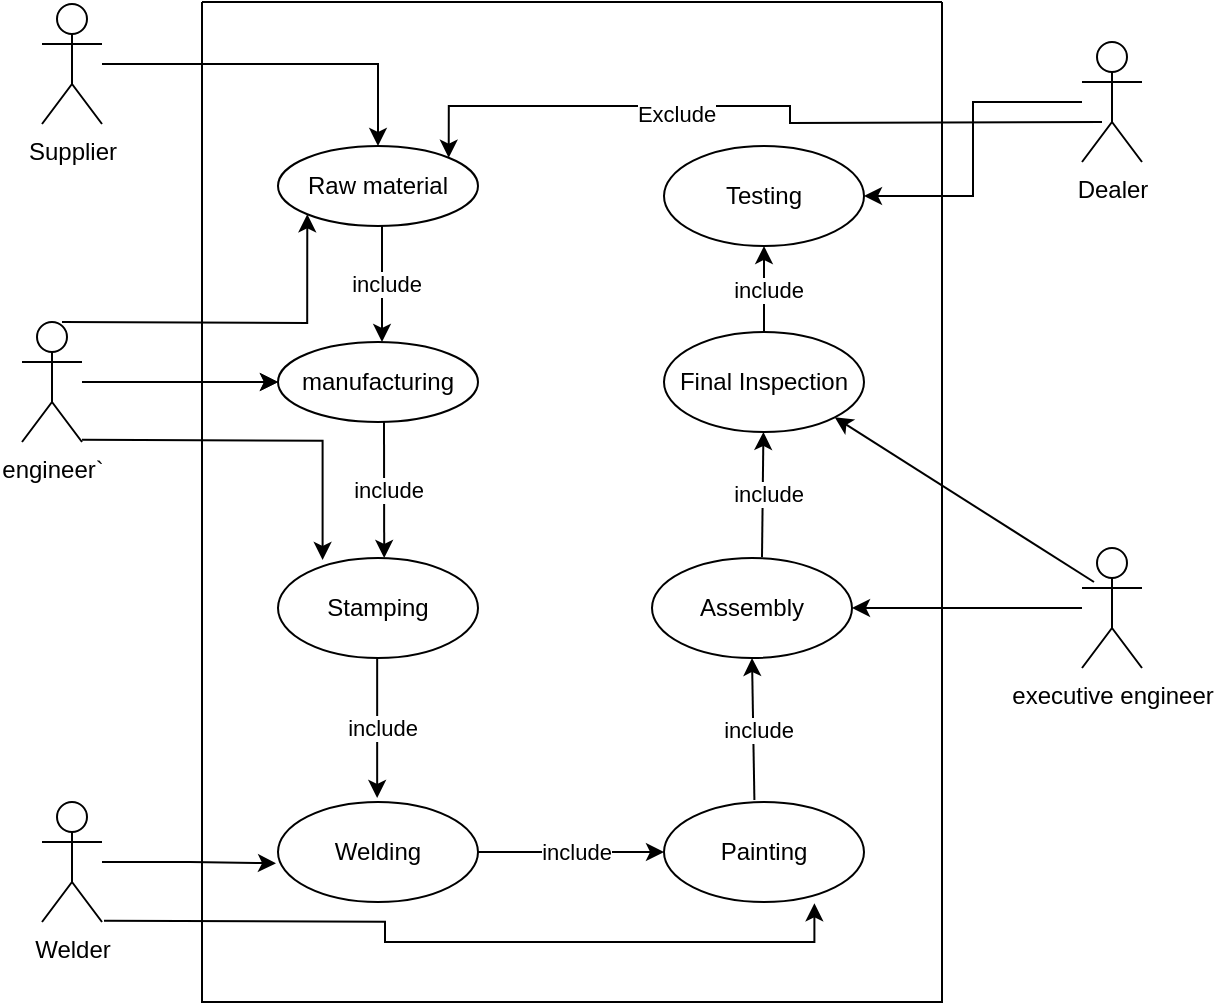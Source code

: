 <mxfile version="20.4.0" type="github">
  <diagram id="5f2H_LahNqMgy_ki65aN" name="Page-1">
    <mxGraphModel dx="658" dy="371" grid="1" gridSize="10" guides="1" tooltips="1" connect="1" arrows="1" fold="1" page="1" pageScale="1" pageWidth="850" pageHeight="1100" math="0" shadow="0">
      <root>
        <mxCell id="0" />
        <mxCell id="1" parent="0" />
        <mxCell id="vbyBboyBpk1uMVSNFhkl-1" value="Raw material" style="ellipse;whiteSpace=wrap;html=1;" vertex="1" parent="1">
          <mxGeometry x="238" y="72" width="100" height="40" as="geometry" />
        </mxCell>
        <mxCell id="vbyBboyBpk1uMVSNFhkl-2" value="manufacturing" style="ellipse;whiteSpace=wrap;html=1;" vertex="1" parent="1">
          <mxGeometry x="238" y="170" width="100" height="40" as="geometry" />
        </mxCell>
        <mxCell id="vbyBboyBpk1uMVSNFhkl-3" value="Stamping" style="ellipse;whiteSpace=wrap;html=1;" vertex="1" parent="1">
          <mxGeometry x="238" y="278" width="100" height="50" as="geometry" />
        </mxCell>
        <mxCell id="vbyBboyBpk1uMVSNFhkl-4" value="Welding" style="ellipse;whiteSpace=wrap;html=1;" vertex="1" parent="1">
          <mxGeometry x="238" y="400" width="100" height="50" as="geometry" />
        </mxCell>
        <mxCell id="vbyBboyBpk1uMVSNFhkl-5" value="Painting" style="ellipse;whiteSpace=wrap;html=1;" vertex="1" parent="1">
          <mxGeometry x="431" y="400" width="100" height="50" as="geometry" />
        </mxCell>
        <mxCell id="vbyBboyBpk1uMVSNFhkl-6" value="Assembly" style="ellipse;whiteSpace=wrap;html=1;" vertex="1" parent="1">
          <mxGeometry x="425" y="278" width="100" height="50" as="geometry" />
        </mxCell>
        <mxCell id="vbyBboyBpk1uMVSNFhkl-7" value="Final Inspection" style="ellipse;whiteSpace=wrap;html=1;" vertex="1" parent="1">
          <mxGeometry x="431" y="165" width="100" height="50" as="geometry" />
        </mxCell>
        <mxCell id="vbyBboyBpk1uMVSNFhkl-8" value="Testing" style="ellipse;whiteSpace=wrap;html=1;" vertex="1" parent="1">
          <mxGeometry x="431" y="72" width="100" height="50" as="geometry" />
        </mxCell>
        <mxCell id="vbyBboyBpk1uMVSNFhkl-10" style="edgeStyle=orthogonalEdgeStyle;rounded=0;orthogonalLoop=1;jettySize=auto;html=1;" edge="1" parent="1" source="vbyBboyBpk1uMVSNFhkl-9" target="vbyBboyBpk1uMVSNFhkl-1">
          <mxGeometry relative="1" as="geometry" />
        </mxCell>
        <mxCell id="vbyBboyBpk1uMVSNFhkl-9" value="Supplier" style="shape=umlActor;verticalLabelPosition=bottom;verticalAlign=top;html=1;outlineConnect=0;" vertex="1" parent="1">
          <mxGeometry x="120" y="1" width="30" height="60" as="geometry" />
        </mxCell>
        <mxCell id="vbyBboyBpk1uMVSNFhkl-13" value="" style="edgeStyle=orthogonalEdgeStyle;rounded=0;orthogonalLoop=1;jettySize=auto;html=1;" edge="1" parent="1" source="vbyBboyBpk1uMVSNFhkl-11" target="vbyBboyBpk1uMVSNFhkl-2">
          <mxGeometry relative="1" as="geometry" />
        </mxCell>
        <mxCell id="vbyBboyBpk1uMVSNFhkl-33" value="" style="edgeStyle=orthogonalEdgeStyle;rounded=0;orthogonalLoop=1;jettySize=auto;html=1;" edge="1" parent="1" source="vbyBboyBpk1uMVSNFhkl-11" target="vbyBboyBpk1uMVSNFhkl-2">
          <mxGeometry relative="1" as="geometry" />
        </mxCell>
        <mxCell id="vbyBboyBpk1uMVSNFhkl-11" value="engineer`" style="shape=umlActor;verticalLabelPosition=bottom;verticalAlign=top;html=1;outlineConnect=0;" vertex="1" parent="1">
          <mxGeometry x="110" y="160" width="30" height="60" as="geometry" />
        </mxCell>
        <mxCell id="vbyBboyBpk1uMVSNFhkl-17" value="" style="endArrow=classic;html=1;rounded=0;" edge="1" parent="1">
          <mxGeometry relative="1" as="geometry">
            <mxPoint x="290" y="112" as="sourcePoint" />
            <mxPoint x="290" y="170" as="targetPoint" />
          </mxGeometry>
        </mxCell>
        <mxCell id="vbyBboyBpk1uMVSNFhkl-18" value="include" style="edgeLabel;resizable=0;html=1;align=center;verticalAlign=middle;" connectable="0" vertex="1" parent="vbyBboyBpk1uMVSNFhkl-17">
          <mxGeometry relative="1" as="geometry">
            <mxPoint x="2" as="offset" />
          </mxGeometry>
        </mxCell>
        <mxCell id="vbyBboyBpk1uMVSNFhkl-20" value="" style="endArrow=classic;html=1;rounded=0;entryX=0.531;entryY=0;entryDx=0;entryDy=0;entryPerimeter=0;" edge="1" parent="1" target="vbyBboyBpk1uMVSNFhkl-3">
          <mxGeometry relative="1" as="geometry">
            <mxPoint x="291" y="210" as="sourcePoint" />
            <mxPoint x="291" y="270" as="targetPoint" />
          </mxGeometry>
        </mxCell>
        <mxCell id="vbyBboyBpk1uMVSNFhkl-21" value="include" style="edgeLabel;resizable=0;html=1;align=center;verticalAlign=middle;" connectable="0" vertex="1" parent="vbyBboyBpk1uMVSNFhkl-20">
          <mxGeometry relative="1" as="geometry">
            <mxPoint x="2" as="offset" />
          </mxGeometry>
        </mxCell>
        <mxCell id="vbyBboyBpk1uMVSNFhkl-22" value="" style="endArrow=classic;html=1;rounded=0;" edge="1" parent="1">
          <mxGeometry relative="1" as="geometry">
            <mxPoint x="287.58" y="328" as="sourcePoint" />
            <mxPoint x="287.58" y="398" as="targetPoint" />
            <Array as="points" />
          </mxGeometry>
        </mxCell>
        <mxCell id="vbyBboyBpk1uMVSNFhkl-23" value="include" style="edgeLabel;resizable=0;html=1;align=center;verticalAlign=middle;" connectable="0" vertex="1" parent="vbyBboyBpk1uMVSNFhkl-22">
          <mxGeometry relative="1" as="geometry">
            <mxPoint x="2" as="offset" />
          </mxGeometry>
        </mxCell>
        <mxCell id="vbyBboyBpk1uMVSNFhkl-24" value="" style="endArrow=classic;html=1;rounded=0;" edge="1" parent="1" target="vbyBboyBpk1uMVSNFhkl-7">
          <mxGeometry relative="1" as="geometry">
            <mxPoint x="480" y="277.52" as="sourcePoint" />
            <mxPoint x="565" y="277.52" as="targetPoint" />
          </mxGeometry>
        </mxCell>
        <mxCell id="vbyBboyBpk1uMVSNFhkl-25" value="include" style="edgeLabel;resizable=0;html=1;align=center;verticalAlign=middle;" connectable="0" vertex="1" parent="vbyBboyBpk1uMVSNFhkl-24">
          <mxGeometry relative="1" as="geometry">
            <mxPoint x="2" as="offset" />
          </mxGeometry>
        </mxCell>
        <mxCell id="vbyBboyBpk1uMVSNFhkl-26" value="" style="endArrow=classic;html=1;rounded=0;exitX=0.5;exitY=0;exitDx=0;exitDy=0;entryX=0.5;entryY=1;entryDx=0;entryDy=0;" edge="1" parent="1" source="vbyBboyBpk1uMVSNFhkl-7" target="vbyBboyBpk1uMVSNFhkl-8">
          <mxGeometry relative="1" as="geometry">
            <mxPoint x="490" y="182.52" as="sourcePoint" />
            <mxPoint x="490.727" y="120.0" as="targetPoint" />
          </mxGeometry>
        </mxCell>
        <mxCell id="vbyBboyBpk1uMVSNFhkl-27" value="include" style="edgeLabel;resizable=0;html=1;align=center;verticalAlign=middle;" connectable="0" vertex="1" parent="vbyBboyBpk1uMVSNFhkl-26">
          <mxGeometry relative="1" as="geometry">
            <mxPoint x="2" as="offset" />
          </mxGeometry>
        </mxCell>
        <mxCell id="vbyBboyBpk1uMVSNFhkl-28" value="" style="endArrow=classic;html=1;rounded=0;entryX=0;entryY=0.5;entryDx=0;entryDy=0;exitX=1;exitY=0.5;exitDx=0;exitDy=0;" edge="1" parent="1" source="vbyBboyBpk1uMVSNFhkl-4" target="vbyBboyBpk1uMVSNFhkl-5">
          <mxGeometry relative="1" as="geometry">
            <mxPoint x="338.0" y="430" as="sourcePoint" />
            <mxPoint x="338.0" y="500" as="targetPoint" />
            <Array as="points" />
          </mxGeometry>
        </mxCell>
        <mxCell id="vbyBboyBpk1uMVSNFhkl-29" value="include" style="edgeLabel;resizable=0;html=1;align=center;verticalAlign=middle;" connectable="0" vertex="1" parent="vbyBboyBpk1uMVSNFhkl-28">
          <mxGeometry relative="1" as="geometry">
            <mxPoint x="2" as="offset" />
          </mxGeometry>
        </mxCell>
        <mxCell id="vbyBboyBpk1uMVSNFhkl-30" value="" style="endArrow=classic;html=1;rounded=0;entryX=0.5;entryY=1;entryDx=0;entryDy=0;exitX=0.452;exitY=-0.02;exitDx=0;exitDy=0;exitPerimeter=0;" edge="1" parent="1" source="vbyBboyBpk1uMVSNFhkl-5" target="vbyBboyBpk1uMVSNFhkl-6">
          <mxGeometry relative="1" as="geometry">
            <mxPoint x="480.0" y="400" as="sourcePoint" />
            <mxPoint x="573" y="400" as="targetPoint" />
            <Array as="points" />
          </mxGeometry>
        </mxCell>
        <mxCell id="vbyBboyBpk1uMVSNFhkl-31" value="include" style="edgeLabel;resizable=0;html=1;align=center;verticalAlign=middle;" connectable="0" vertex="1" parent="vbyBboyBpk1uMVSNFhkl-30">
          <mxGeometry relative="1" as="geometry">
            <mxPoint x="2" as="offset" />
          </mxGeometry>
        </mxCell>
        <mxCell id="vbyBboyBpk1uMVSNFhkl-36" value="" style="edgeStyle=orthogonalEdgeStyle;rounded=0;orthogonalLoop=1;jettySize=auto;html=1;entryX=0;entryY=1;entryDx=0;entryDy=0;" edge="1" parent="1" target="vbyBboyBpk1uMVSNFhkl-1">
          <mxGeometry relative="1" as="geometry">
            <mxPoint x="130" y="160" as="sourcePoint" />
            <mxPoint x="228.0" y="160" as="targetPoint" />
          </mxGeometry>
        </mxCell>
        <mxCell id="vbyBboyBpk1uMVSNFhkl-37" value="" style="edgeStyle=orthogonalEdgeStyle;rounded=0;orthogonalLoop=1;jettySize=auto;html=1;entryX=0.223;entryY=0.02;entryDx=0;entryDy=0;entryPerimeter=0;" edge="1" parent="1" target="vbyBboyBpk1uMVSNFhkl-3">
          <mxGeometry relative="1" as="geometry">
            <mxPoint x="140" y="218.86" as="sourcePoint" />
            <mxPoint x="262.645" y="165.002" as="targetPoint" />
          </mxGeometry>
        </mxCell>
        <mxCell id="vbyBboyBpk1uMVSNFhkl-39" value="" style="edgeStyle=orthogonalEdgeStyle;rounded=0;orthogonalLoop=1;jettySize=auto;html=1;entryX=-0.01;entryY=0.613;entryDx=0;entryDy=0;entryPerimeter=0;" edge="1" parent="1" source="vbyBboyBpk1uMVSNFhkl-38" target="vbyBboyBpk1uMVSNFhkl-4">
          <mxGeometry relative="1" as="geometry">
            <mxPoint x="360" y="450" as="targetPoint" />
          </mxGeometry>
        </mxCell>
        <mxCell id="vbyBboyBpk1uMVSNFhkl-38" value="Welder" style="shape=umlActor;verticalLabelPosition=bottom;verticalAlign=top;html=1;outlineConnect=0;" vertex="1" parent="1">
          <mxGeometry x="120" y="400" width="30" height="60" as="geometry" />
        </mxCell>
        <mxCell id="vbyBboyBpk1uMVSNFhkl-40" value="" style="edgeStyle=orthogonalEdgeStyle;rounded=0;orthogonalLoop=1;jettySize=auto;html=1;entryX=0.752;entryY=1.013;entryDx=0;entryDy=0;entryPerimeter=0;" edge="1" parent="1" target="vbyBboyBpk1uMVSNFhkl-5">
          <mxGeometry relative="1" as="geometry">
            <mxPoint x="151" y="459.35" as="sourcePoint" />
            <mxPoint x="460" y="490" as="targetPoint" />
          </mxGeometry>
        </mxCell>
        <mxCell id="vbyBboyBpk1uMVSNFhkl-42" value="" style="edgeStyle=orthogonalEdgeStyle;rounded=0;orthogonalLoop=1;jettySize=auto;html=1;" edge="1" parent="1" source="vbyBboyBpk1uMVSNFhkl-41" target="vbyBboyBpk1uMVSNFhkl-8">
          <mxGeometry relative="1" as="geometry" />
        </mxCell>
        <mxCell id="vbyBboyBpk1uMVSNFhkl-41" value="Dealer" style="shape=umlActor;verticalLabelPosition=bottom;verticalAlign=top;html=1;outlineConnect=0;" vertex="1" parent="1">
          <mxGeometry x="640" y="20" width="30" height="60" as="geometry" />
        </mxCell>
        <mxCell id="vbyBboyBpk1uMVSNFhkl-43" value="" style="edgeStyle=orthogonalEdgeStyle;rounded=0;orthogonalLoop=1;jettySize=auto;html=1;entryX=1;entryY=0;entryDx=0;entryDy=0;" edge="1" parent="1" target="vbyBboyBpk1uMVSNFhkl-1">
          <mxGeometry relative="1" as="geometry">
            <mxPoint x="650" y="60" as="sourcePoint" />
            <mxPoint x="330" y="70" as="targetPoint" />
          </mxGeometry>
        </mxCell>
        <mxCell id="vbyBboyBpk1uMVSNFhkl-44" value="Exclude" style="edgeLabel;html=1;align=center;verticalAlign=middle;resizable=0;points=[];" vertex="1" connectable="0" parent="vbyBboyBpk1uMVSNFhkl-43">
          <mxGeometry x="0.231" y="4" relative="1" as="geometry">
            <mxPoint as="offset" />
          </mxGeometry>
        </mxCell>
        <mxCell id="vbyBboyBpk1uMVSNFhkl-45" value="" style="swimlane;startSize=0;" vertex="1" parent="1">
          <mxGeometry x="200" width="370" height="500" as="geometry" />
        </mxCell>
        <mxCell id="vbyBboyBpk1uMVSNFhkl-46" value="executive engineer" style="shape=umlActor;verticalLabelPosition=bottom;verticalAlign=top;html=1;outlineConnect=0;" vertex="1" parent="1">
          <mxGeometry x="640" y="273" width="30" height="60" as="geometry" />
        </mxCell>
        <mxCell id="vbyBboyBpk1uMVSNFhkl-47" value="" style="endArrow=classic;html=1;rounded=0;entryX=1;entryY=0.5;entryDx=0;entryDy=0;" edge="1" parent="1" source="vbyBboyBpk1uMVSNFhkl-46" target="vbyBboyBpk1uMVSNFhkl-6">
          <mxGeometry width="50" height="50" relative="1" as="geometry">
            <mxPoint x="380" y="310" as="sourcePoint" />
            <mxPoint x="430" y="260" as="targetPoint" />
            <Array as="points" />
          </mxGeometry>
        </mxCell>
        <mxCell id="vbyBboyBpk1uMVSNFhkl-48" value="" style="endArrow=classic;html=1;rounded=0;entryX=1;entryY=1;entryDx=0;entryDy=0;" edge="1" parent="1" target="vbyBboyBpk1uMVSNFhkl-7">
          <mxGeometry width="50" height="50" relative="1" as="geometry">
            <mxPoint x="646" y="290" as="sourcePoint" />
            <mxPoint x="531" y="290" as="targetPoint" />
            <Array as="points" />
          </mxGeometry>
        </mxCell>
      </root>
    </mxGraphModel>
  </diagram>
</mxfile>
